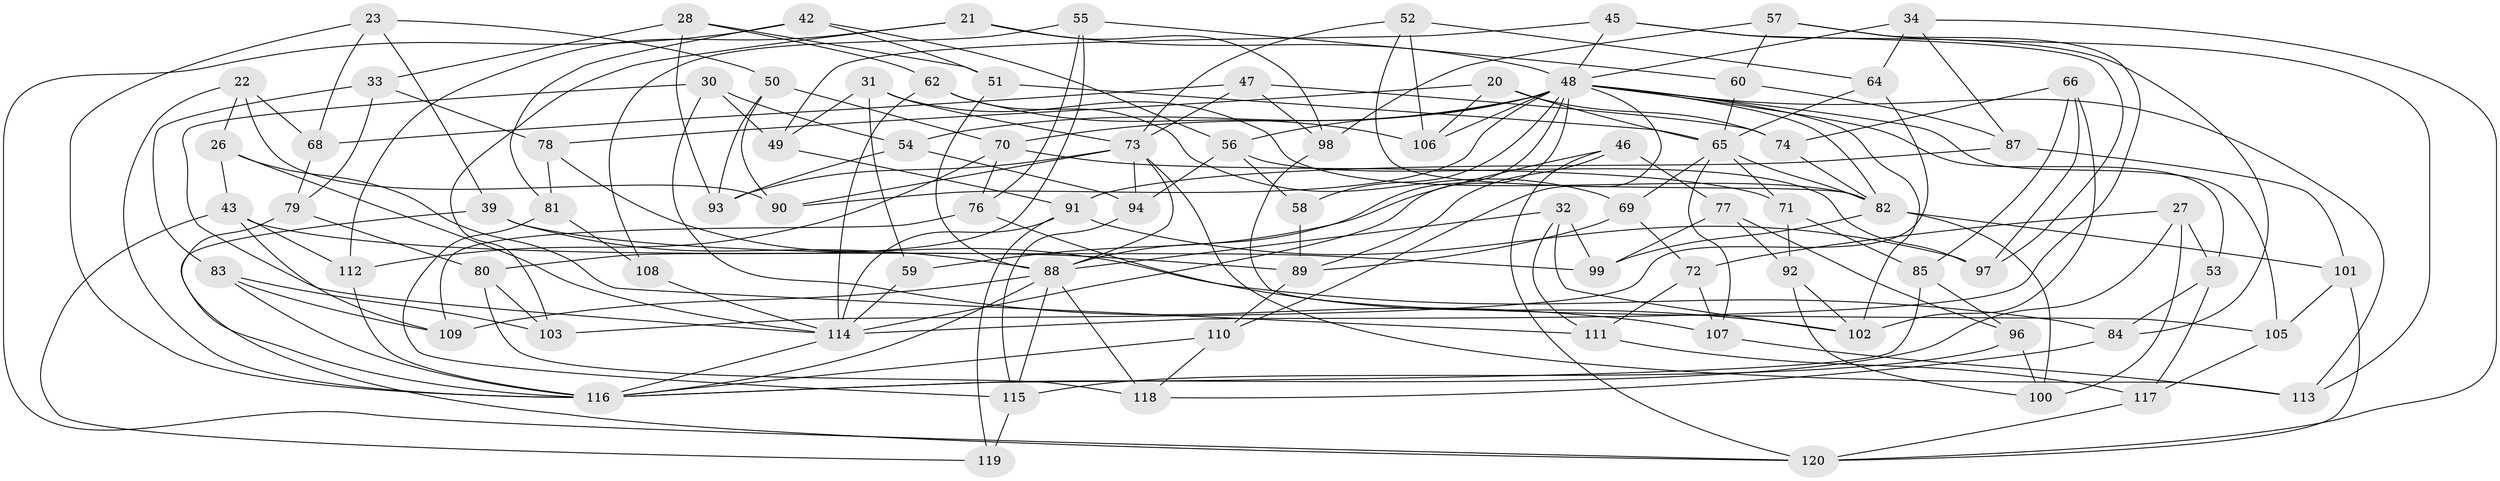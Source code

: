 // original degree distribution, {4: 1.0}
// Generated by graph-tools (version 1.1) at 2025/03/03/04/25 22:03:07]
// undirected, 84 vertices, 191 edges
graph export_dot {
graph [start="1"]
  node [color=gray90,style=filled];
  20;
  21;
  22;
  23;
  26;
  27;
  28;
  30;
  31;
  32;
  33;
  34;
  39;
  42;
  43 [super="+37"];
  45;
  46;
  47;
  48 [super="+16+40"];
  49;
  50;
  51;
  52;
  53;
  54;
  55;
  56 [super="+41"];
  57;
  58;
  59;
  60;
  62;
  64;
  65 [super="+5+15"];
  66;
  68;
  69;
  70 [super="+61"];
  71;
  72;
  73 [super="+10+36"];
  74;
  76;
  77;
  78;
  79;
  80;
  81;
  82 [super="+4+12"];
  83 [super="+44"];
  84;
  85;
  87;
  88 [super="+13+29+86+63"];
  89 [super="+6"];
  90;
  91 [super="+75"];
  92;
  93;
  94;
  96;
  97;
  98;
  99;
  100;
  101;
  102 [super="+95"];
  103;
  105;
  106;
  107;
  108;
  109 [super="+38"];
  110;
  111;
  112;
  113;
  114 [super="+24+104"];
  115 [super="+25"];
  116 [super="+67"];
  117;
  118;
  119;
  120 [super="+18"];
  20 -- 65;
  20 -- 78;
  20 -- 106;
  20 -- 74;
  21 -- 112;
  21 -- 103;
  21 -- 98;
  21 -- 48;
  22 -- 68;
  22 -- 90;
  22 -- 26;
  22 -- 116;
  23 -- 50;
  23 -- 68;
  23 -- 39;
  23 -- 116;
  26 -- 111;
  26 -- 43;
  26 -- 114;
  27 -- 53;
  27 -- 100;
  27 -- 72;
  27 -- 116;
  28 -- 62;
  28 -- 93;
  28 -- 33;
  28 -- 51;
  30 -- 107;
  30 -- 54;
  30 -- 49;
  30 -- 114;
  31 -- 59;
  31 -- 49;
  31 -- 82;
  31 -- 73;
  32 -- 102;
  32 -- 111;
  32 -- 99;
  32 -- 88;
  33 -- 78;
  33 -- 79;
  33 -- 83;
  34 -- 64;
  34 -- 87;
  34 -- 120;
  34 -- 48;
  39 -- 99;
  39 -- 120;
  39 -- 88;
  42 -- 51;
  42 -- 56;
  42 -- 81;
  42 -- 120;
  43 -- 119;
  43 -- 89 [weight=2];
  43 -- 109;
  43 -- 112;
  45 -- 97;
  45 -- 48;
  45 -- 49;
  45 -- 84;
  46 -- 77;
  46 -- 89;
  46 -- 59;
  46 -- 120;
  47 -- 74;
  47 -- 68;
  47 -- 98;
  47 -- 73;
  48 -- 105;
  48 -- 58;
  48 -- 70 [weight=2];
  48 -- 82;
  48 -- 90;
  48 -- 102 [weight=2];
  48 -- 106;
  48 -- 110;
  48 -- 113;
  48 -- 114;
  48 -- 53;
  48 -- 54;
  48 -- 56;
  48 -- 88 [weight=2];
  49 -- 91;
  50 -- 93;
  50 -- 90;
  50 -- 70;
  51 -- 65;
  51 -- 88;
  52 -- 64;
  52 -- 106;
  52 -- 82;
  52 -- 73;
  53 -- 117;
  53 -- 84;
  54 -- 93;
  54 -- 94;
  55 -- 76;
  55 -- 60;
  55 -- 80;
  55 -- 108;
  56 -- 94;
  56 -- 58 [weight=2];
  56 -- 97;
  57 -- 60;
  57 -- 98;
  57 -- 113;
  57 -- 114;
  58 -- 89;
  59 -- 114 [weight=2];
  60 -- 87;
  60 -- 65;
  62 -- 106;
  62 -- 69;
  62 -- 114;
  64 -- 103;
  64 -- 65;
  65 -- 107;
  65 -- 71;
  65 -- 82;
  65 -- 69;
  66 -- 102;
  66 -- 85;
  66 -- 74;
  66 -- 97;
  68 -- 79;
  69 -- 72;
  69 -- 89;
  70 -- 71;
  70 -- 112;
  70 -- 76;
  71 -- 85;
  71 -- 92;
  72 -- 111;
  72 -- 107;
  73 -- 90;
  73 -- 94;
  73 -- 93;
  73 -- 113;
  73 -- 88;
  74 -- 82;
  76 -- 102;
  76 -- 109;
  77 -- 99;
  77 -- 92;
  77 -- 96;
  78 -- 81;
  78 -- 84;
  79 -- 80;
  79 -- 116;
  80 -- 118;
  80 -- 103;
  81 -- 108;
  81 -- 115;
  82 -- 99;
  82 -- 100;
  82 -- 101;
  83 -- 103;
  83 -- 109 [weight=2];
  83 -- 116 [weight=2];
  84 -- 118;
  85 -- 96;
  85 -- 116;
  87 -- 101;
  87 -- 91;
  88 -- 118;
  88 -- 116 [weight=2];
  88 -- 109 [weight=2];
  88 -- 115;
  89 -- 110;
  91 -- 119;
  91 -- 114 [weight=2];
  91 -- 97;
  92 -- 100;
  92 -- 102;
  94 -- 115;
  96 -- 100;
  96 -- 115;
  98 -- 105;
  101 -- 120;
  101 -- 105;
  105 -- 117;
  107 -- 113;
  108 -- 114 [weight=2];
  110 -- 118;
  110 -- 116;
  111 -- 117;
  112 -- 116;
  114 -- 116;
  115 -- 119 [weight=2];
  117 -- 120;
}
